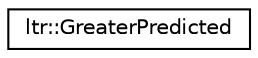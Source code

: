 digraph G
{
  edge [fontname="Helvetica",fontsize="10",labelfontname="Helvetica",labelfontsize="10"];
  node [fontname="Helvetica",fontsize="10",shape=record];
  rankdir="LR";
  Node1 [label="ltr::GreaterPredicted",height=0.2,width=0.4,color="black", fillcolor="white", style="filled",URL="$classltr_1_1_greater_predicted.html"];
}
